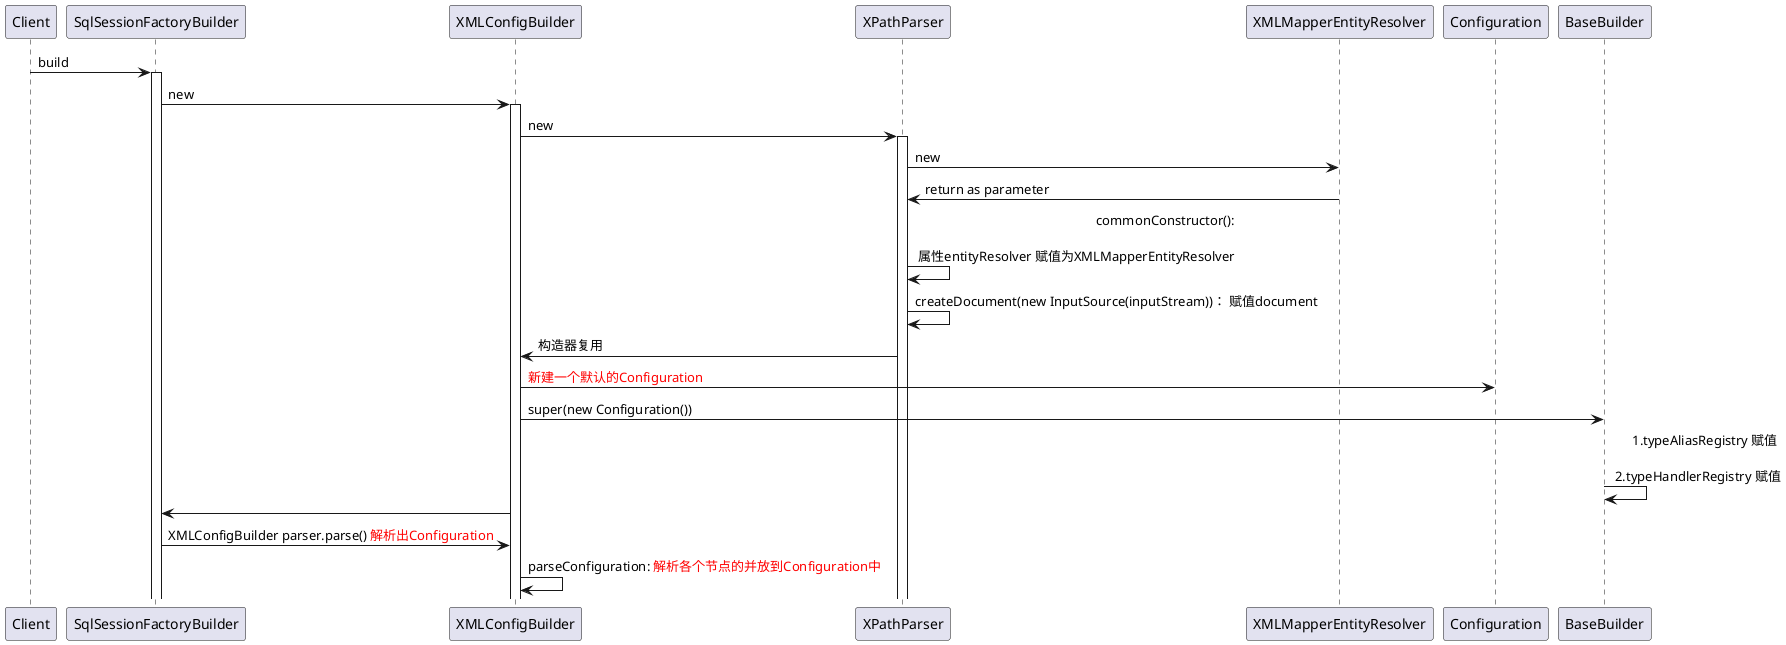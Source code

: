 @startuml
'https://plantuml.com/sequence-diagram


Client -> SqlSessionFactoryBuilder : build
activate SqlSessionFactoryBuilder

SqlSessionFactoryBuilder -> XMLConfigBuilder:new
activate XMLConfigBuilder

XMLConfigBuilder -> XPathParser : new
activate XPathParser

XPathParser -> XMLMapperEntityResolver : new
XMLMapperEntityResolver -> XPathParser : return as parameter

XPathParser -> XPathParser: commonConstructor():\r\n 属性entityResolver 赋值为XMLMapperEntityResolver

XPathParser -> XPathParser: createDocument(new InputSource(inputStream))： 赋值document

XPathParser -> XMLConfigBuilder: 构造器复用

XMLConfigBuilder -> Configuration: <font color=red>新建一个默认的Configuration</font>

XMLConfigBuilder -> BaseBuilder: super(new Configuration())

BaseBuilder -> BaseBuilder: 1.typeAliasRegistry 赋值 \r\n 2.typeHandlerRegistry 赋值


XMLConfigBuilder -> SqlSessionFactoryBuilder:

SqlSessionFactoryBuilder -> XMLConfigBuilder : XMLConfigBuilder parser.parse() <font color=red>解析出Configuration</font>


XMLConfigBuilder -> XMLConfigBuilder: parseConfiguration: <font color=red>解析各个节点的并放到Configuration中</font>




@enduml
